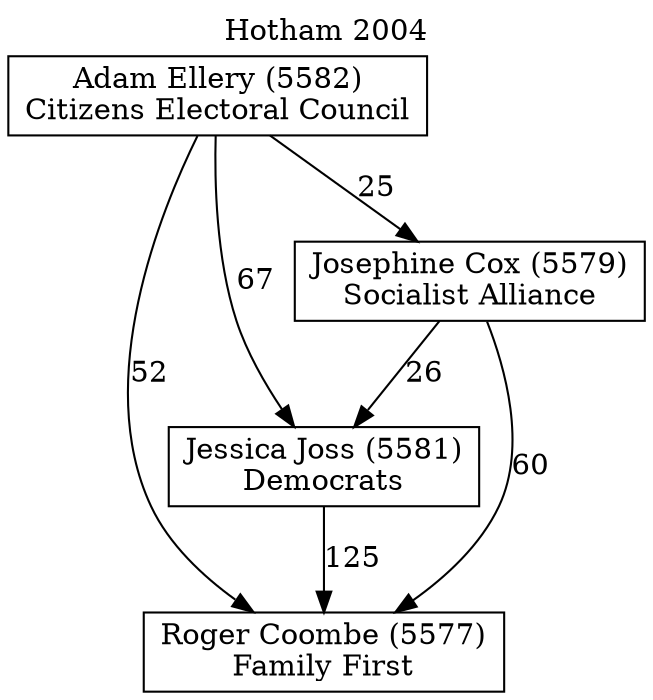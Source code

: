 // House preference flow
digraph "Roger Coombe (5577)_Hotham_2004" {
	graph [label="Hotham 2004" labelloc=t mclimit=10]
	node [shape=box]
	"Roger Coombe (5577)" [label="Roger Coombe (5577)
Family First"]
	"Jessica Joss (5581)" [label="Jessica Joss (5581)
Democrats"]
	"Josephine Cox (5579)" [label="Josephine Cox (5579)
Socialist Alliance"]
	"Adam Ellery (5582)" [label="Adam Ellery (5582)
Citizens Electoral Council"]
	"Jessica Joss (5581)" -> "Roger Coombe (5577)" [label=125]
	"Josephine Cox (5579)" -> "Jessica Joss (5581)" [label=26]
	"Adam Ellery (5582)" -> "Josephine Cox (5579)" [label=25]
	"Josephine Cox (5579)" -> "Roger Coombe (5577)" [label=60]
	"Adam Ellery (5582)" -> "Roger Coombe (5577)" [label=52]
	"Adam Ellery (5582)" -> "Jessica Joss (5581)" [label=67]
}
